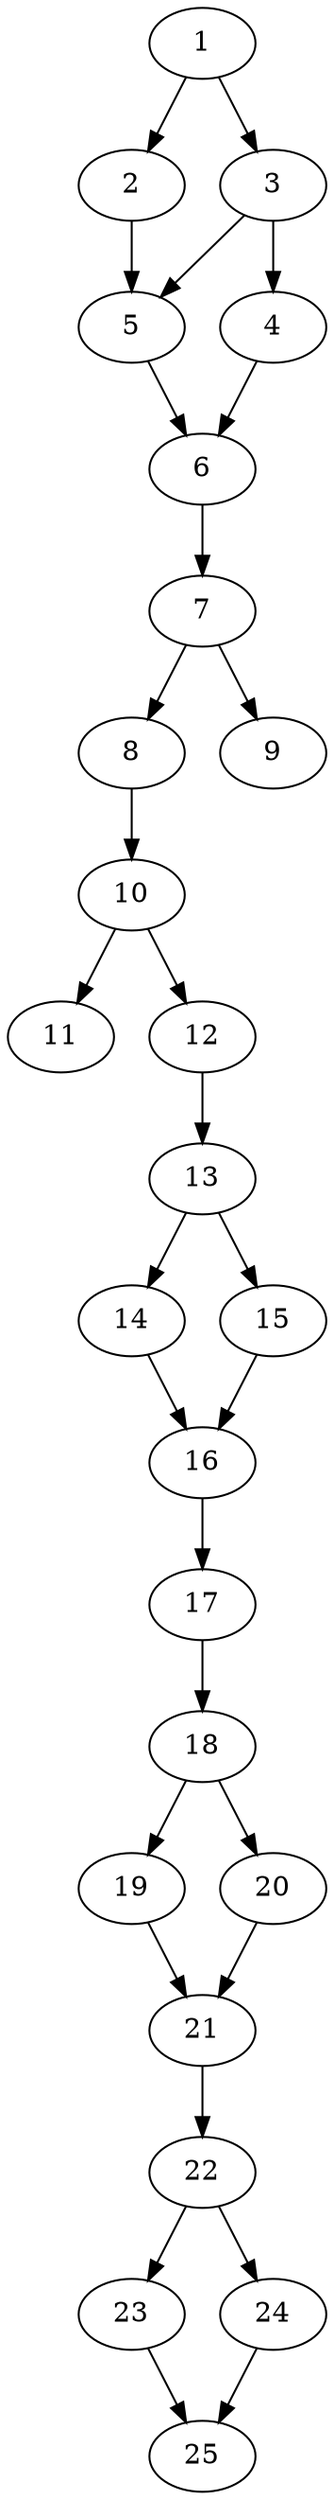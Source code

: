 // DAG automatically generated by daggen at Thu Oct  3 14:00:40 2019
// ./daggen --dot -n 25 --ccr 0.4 --fat 0.3 --regular 0.5 --density 0.7 --mindata 5242880 --maxdata 52428800 
digraph G {
  1 [size="126581760", alpha="0.15", expect_size="50632704"] 
  1 -> 2 [size ="50632704"]
  1 -> 3 [size ="50632704"]
  2 [size="47296000", alpha="0.01", expect_size="18918400"] 
  2 -> 5 [size ="18918400"]
  3 [size="35727360", alpha="0.00", expect_size="14290944"] 
  3 -> 4 [size ="14290944"]
  3 -> 5 [size ="14290944"]
  4 [size="97615360", alpha="0.12", expect_size="39046144"] 
  4 -> 6 [size ="39046144"]
  5 [size="29383680", alpha="0.10", expect_size="11753472"] 
  5 -> 6 [size ="11753472"]
  6 [size="112696320", alpha="0.12", expect_size="45078528"] 
  6 -> 7 [size ="45078528"]
  7 [size="108503040", alpha="0.04", expect_size="43401216"] 
  7 -> 8 [size ="43401216"]
  7 -> 9 [size ="43401216"]
  8 [size="122324480", alpha="0.13", expect_size="48929792"] 
  8 -> 10 [size ="48929792"]
  9 [size="49251840", alpha="0.08", expect_size="19700736"] 
  10 [size="101800960", alpha="0.03", expect_size="40720384"] 
  10 -> 11 [size ="40720384"]
  10 -> 12 [size ="40720384"]
  11 [size="16248320", alpha="0.15", expect_size="6499328"] 
  12 [size="106744320", alpha="0.16", expect_size="42697728"] 
  12 -> 13 [size ="42697728"]
  13 [size="115207680", alpha="0.03", expect_size="46083072"] 
  13 -> 14 [size ="46083072"]
  13 -> 15 [size ="46083072"]
  14 [size="117470720", alpha="0.07", expect_size="46988288"] 
  14 -> 16 [size ="46988288"]
  15 [size="68467200", alpha="0.12", expect_size="27386880"] 
  15 -> 16 [size ="27386880"]
  16 [size="127820800", alpha="0.01", expect_size="51128320"] 
  16 -> 17 [size ="51128320"]
  17 [size="81233920", alpha="0.16", expect_size="32493568"] 
  17 -> 18 [size ="32493568"]
  18 [size="105372160", alpha="0.05", expect_size="42148864"] 
  18 -> 19 [size ="42148864"]
  18 -> 20 [size ="42148864"]
  19 [size="63772160", alpha="0.03", expect_size="25508864"] 
  19 -> 21 [size ="25508864"]
  20 [size="108641280", alpha="0.03", expect_size="43456512"] 
  20 -> 21 [size ="43456512"]
  21 [size="125516800", alpha="0.02", expect_size="50206720"] 
  21 -> 22 [size ="50206720"]
  22 [size="96883200", alpha="0.07", expect_size="38753280"] 
  22 -> 23 [size ="38753280"]
  22 -> 24 [size ="38753280"]
  23 [size="72419840", alpha="0.16", expect_size="28967936"] 
  23 -> 25 [size ="28967936"]
  24 [size="87882240", alpha="0.19", expect_size="35152896"] 
  24 -> 25 [size ="35152896"]
  25 [size="126387200", alpha="0.05", expect_size="50554880"] 
}
